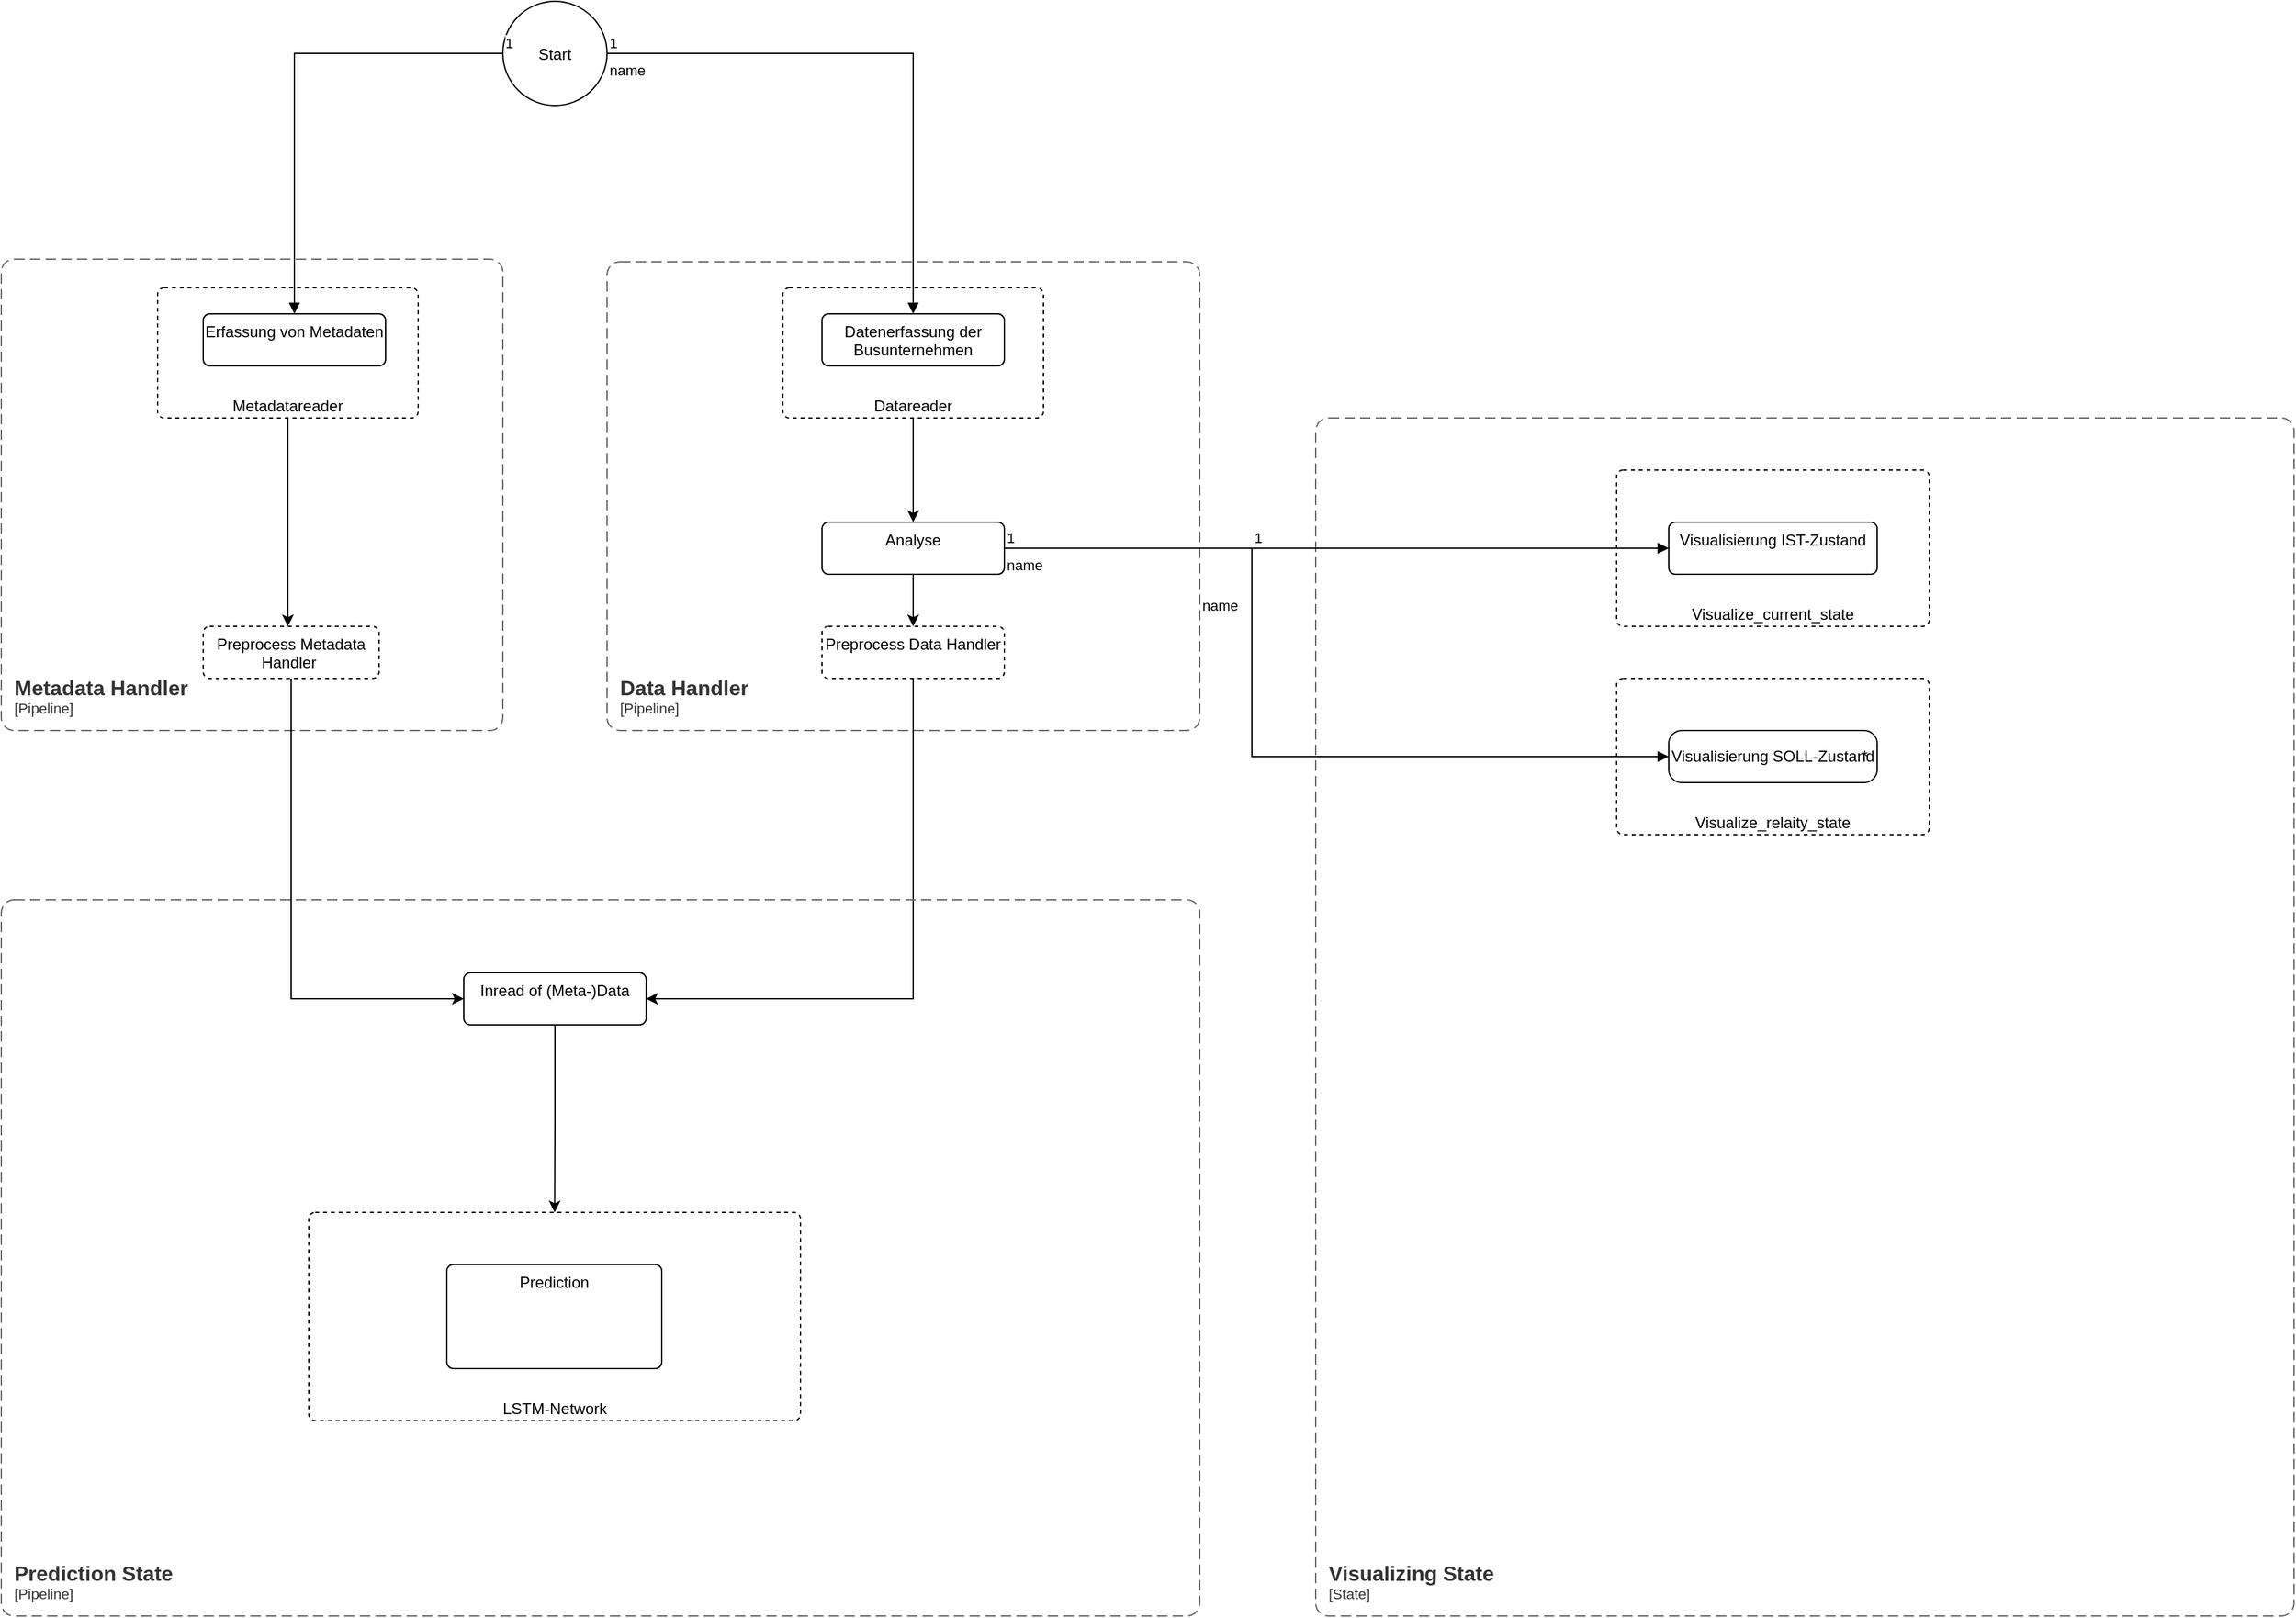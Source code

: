 <mxfile version="21.8.0" type="github">
  <diagram name="Page-1" id="e7e014a7-5840-1c2e-5031-d8a46d1fe8dd">
    <mxGraphModel dx="2625" dy="1335" grid="1" gridSize="10" guides="1" tooltips="1" connect="1" arrows="1" fold="1" page="1" pageScale="1" pageWidth="1169" pageHeight="826" background="none" math="0" shadow="0">
      <root>
        <mxCell id="0" />
        <mxCell id="1" parent="0" />
        <mxCell id="w7YyvavCYf3SFJFXQR49-44" value="Start" style="ellipse;" vertex="1" parent="1">
          <mxGeometry x="545" y="80" width="80" height="80" as="geometry" />
        </mxCell>
        <mxCell id="w7YyvavCYf3SFJFXQR49-45" value="Datenerfassung der Busunternehmen" style="html=1;align=center;verticalAlign=top;rounded=1;absoluteArcSize=1;arcSize=10;dashed=0;whiteSpace=wrap;" vertex="1" parent="1">
          <mxGeometry x="790" y="320" width="140" height="40" as="geometry" />
        </mxCell>
        <mxCell id="w7YyvavCYf3SFJFXQR49-46" value="Erfassung von Metadaten" style="html=1;align=center;verticalAlign=top;rounded=1;absoluteArcSize=1;arcSize=10;dashed=0;whiteSpace=wrap;" vertex="1" parent="1">
          <mxGeometry x="315" y="320" width="140" height="40" as="geometry" />
        </mxCell>
        <mxCell id="w7YyvavCYf3SFJFXQR49-67" value="" style="edgeStyle=orthogonalEdgeStyle;rounded=0;orthogonalLoop=1;jettySize=auto;html=1;" edge="1" parent="1" source="w7YyvavCYf3SFJFXQR49-48" target="w7YyvavCYf3SFJFXQR49-49">
          <mxGeometry relative="1" as="geometry" />
        </mxCell>
        <mxCell id="w7YyvavCYf3SFJFXQR49-75" value="" style="edgeStyle=orthogonalEdgeStyle;rounded=0;orthogonalLoop=1;jettySize=auto;html=1;" edge="1" parent="1" source="w7YyvavCYf3SFJFXQR49-47">
          <mxGeometry relative="1" as="geometry">
            <mxPoint x="380" y="560" as="targetPoint" />
          </mxGeometry>
        </mxCell>
        <mxCell id="w7YyvavCYf3SFJFXQR49-47" value="Metadatareader" style="html=1;align=center;verticalAlign=bottom;rounded=1;absoluteArcSize=1;arcSize=10;dashed=1;whiteSpace=wrap;fillColor=none;" vertex="1" parent="1">
          <mxGeometry x="280" y="300" width="200" height="100" as="geometry" />
        </mxCell>
        <mxCell id="w7YyvavCYf3SFJFXQR49-48" value="Datareader" style="html=1;align=center;verticalAlign=bottom;rounded=1;absoluteArcSize=1;arcSize=10;dashed=1;whiteSpace=wrap;fillColor=none;" vertex="1" parent="1">
          <mxGeometry x="760" y="300" width="200" height="100" as="geometry" />
        </mxCell>
        <mxCell id="w7YyvavCYf3SFJFXQR49-78" value="" style="edgeStyle=orthogonalEdgeStyle;rounded=0;orthogonalLoop=1;jettySize=auto;html=1;" edge="1" parent="1" source="w7YyvavCYf3SFJFXQR49-49" target="w7YyvavCYf3SFJFXQR49-50">
          <mxGeometry relative="1" as="geometry" />
        </mxCell>
        <mxCell id="w7YyvavCYf3SFJFXQR49-49" value="Analyse" style="html=1;align=center;verticalAlign=top;rounded=1;absoluteArcSize=1;arcSize=10;dashed=0;whiteSpace=wrap;" vertex="1" parent="1">
          <mxGeometry x="790" y="480" width="140" height="40" as="geometry" />
        </mxCell>
        <mxCell id="w7YyvavCYf3SFJFXQR49-82" value="" style="edgeStyle=orthogonalEdgeStyle;rounded=0;orthogonalLoop=1;jettySize=auto;html=1;entryX=1;entryY=0.5;entryDx=0;entryDy=0;" edge="1" parent="1" source="w7YyvavCYf3SFJFXQR49-50" target="w7YyvavCYf3SFJFXQR49-77">
          <mxGeometry relative="1" as="geometry">
            <mxPoint x="670" y="850" as="targetPoint" />
            <Array as="points">
              <mxPoint x="860" y="846" />
            </Array>
          </mxGeometry>
        </mxCell>
        <mxCell id="w7YyvavCYf3SFJFXQR49-50" value="Preprocess Data Handler" style="html=1;align=center;verticalAlign=top;rounded=1;absoluteArcSize=1;arcSize=10;dashed=1;whiteSpace=wrap;" vertex="1" parent="1">
          <mxGeometry x="790" y="560" width="140" height="40" as="geometry" />
        </mxCell>
        <object placeholders="1" c4Name="Data Handler" c4Type="" c4Application="Pipeline" label="&lt;font style=&quot;font-size: 16px&quot;&gt;&lt;b&gt;&lt;div style=&quot;text-align: left&quot;&gt;%c4Name%&lt;/div&gt;&lt;/b&gt;&lt;/font&gt;&lt;div style=&quot;text-align: left&quot;&gt;[%c4Application%]&lt;/div&gt;" id="w7YyvavCYf3SFJFXQR49-51">
          <mxCell style="rounded=1;fontSize=11;whiteSpace=wrap;html=1;dashed=1;arcSize=20;fillColor=none;strokeColor=#666666;fontColor=#333333;labelBackgroundColor=none;align=left;verticalAlign=bottom;labelBorderColor=none;spacingTop=0;spacing=10;dashPattern=8 4;metaEdit=1;rotatable=0;perimeter=rectanglePerimeter;noLabel=0;labelPadding=0;allowArrows=0;connectable=0;expand=0;recursiveResize=0;editable=1;pointerEvents=0;absoluteArcSize=1;points=[[0.25,0,0],[0.5,0,0],[0.75,0,0],[1,0.25,0],[1,0.5,0],[1,0.75,0],[0.75,1,0],[0.5,1,0],[0.25,1,0],[0,0.75,0],[0,0.5,0],[0,0.25,0]];" vertex="1" parent="1">
            <mxGeometry x="625" y="280" width="455" height="360" as="geometry" />
          </mxCell>
        </object>
        <object placeholders="1" c4Name="Metadata Handler" c4Type="ContainerScopeBoundary" c4Application="Pipeline" label="&lt;font style=&quot;font-size: 16px&quot;&gt;&lt;b&gt;&lt;div style=&quot;text-align: left&quot;&gt;%c4Name%&lt;/div&gt;&lt;/b&gt;&lt;/font&gt;&lt;div style=&quot;text-align: left&quot;&gt;[%c4Application%]&lt;/div&gt;" id="w7YyvavCYf3SFJFXQR49-52">
          <mxCell style="rounded=1;fontSize=11;whiteSpace=wrap;html=1;dashed=1;arcSize=20;fillColor=none;strokeColor=#666666;fontColor=#333333;labelBackgroundColor=none;align=left;verticalAlign=bottom;labelBorderColor=none;spacingTop=0;spacing=10;dashPattern=8 4;metaEdit=1;rotatable=0;perimeter=rectanglePerimeter;noLabel=0;labelPadding=0;allowArrows=0;connectable=0;expand=0;recursiveResize=0;editable=1;pointerEvents=0;absoluteArcSize=1;points=[[0.25,0,0],[0.5,0,0],[0.75,0,0],[1,0.25,0],[1,0.5,0],[1,0.75,0],[0.75,1,0],[0.5,1,0],[0.25,1,0],[0,0.75,0],[0,0.5,0],[0,0.25,0]];" vertex="1" parent="1">
            <mxGeometry x="160" y="278" width="385" height="362" as="geometry" />
          </mxCell>
        </object>
        <mxCell id="w7YyvavCYf3SFJFXQR49-53" value="" style="endArrow=block;endFill=1;html=1;edgeStyle=orthogonalEdgeStyle;align=left;verticalAlign=top;rounded=0;exitX=0;exitY=0.5;exitDx=0;exitDy=0;entryX=0.5;entryY=0;entryDx=0;entryDy=0;" edge="1" parent="1" source="w7YyvavCYf3SFJFXQR49-44" target="w7YyvavCYf3SFJFXQR49-46">
          <mxGeometry x="-1" relative="1" as="geometry">
            <mxPoint x="460" y="220" as="sourcePoint" />
            <mxPoint x="400" y="270" as="targetPoint" />
            <Array as="points">
              <mxPoint x="385" y="120" />
            </Array>
          </mxGeometry>
        </mxCell>
        <mxCell id="w7YyvavCYf3SFJFXQR49-54" value="1" style="edgeLabel;resizable=0;html=1;align=left;verticalAlign=bottom;" connectable="0" vertex="1" parent="w7YyvavCYf3SFJFXQR49-53">
          <mxGeometry x="-1" relative="1" as="geometry" />
        </mxCell>
        <mxCell id="w7YyvavCYf3SFJFXQR49-55" value="name" style="endArrow=block;endFill=1;html=1;edgeStyle=orthogonalEdgeStyle;align=left;verticalAlign=top;rounded=0;exitX=1;exitY=0.5;exitDx=0;exitDy=0;entryX=0.5;entryY=0;entryDx=0;entryDy=0;" edge="1" parent="1" source="w7YyvavCYf3SFJFXQR49-44" target="w7YyvavCYf3SFJFXQR49-45">
          <mxGeometry x="-1" relative="1" as="geometry">
            <mxPoint x="420" y="280" as="sourcePoint" />
            <mxPoint x="860" y="280" as="targetPoint" />
          </mxGeometry>
        </mxCell>
        <mxCell id="w7YyvavCYf3SFJFXQR49-56" value="1" style="edgeLabel;resizable=0;html=1;align=left;verticalAlign=bottom;" connectable="0" vertex="1" parent="w7YyvavCYf3SFJFXQR49-55">
          <mxGeometry x="-1" relative="1" as="geometry" />
        </mxCell>
        <object placeholders="1" c4Name="Visualizing State" c4Type="ContainerScopeBoundary" c4Application="State" label="&lt;font style=&quot;font-size: 16px&quot;&gt;&lt;b&gt;&lt;div style=&quot;text-align: left&quot;&gt;%c4Name%&lt;/div&gt;&lt;/b&gt;&lt;/font&gt;&lt;div style=&quot;text-align: left&quot;&gt;[%c4Application%]&lt;/div&gt;" id="w7YyvavCYf3SFJFXQR49-58">
          <mxCell style="rounded=1;fontSize=11;whiteSpace=wrap;html=1;dashed=1;arcSize=20;fillColor=none;strokeColor=#666666;fontColor=#333333;labelBackgroundColor=none;align=left;verticalAlign=bottom;labelBorderColor=none;spacingTop=0;spacing=10;dashPattern=8 4;metaEdit=1;rotatable=0;perimeter=rectanglePerimeter;noLabel=0;labelPadding=0;allowArrows=0;connectable=0;expand=0;recursiveResize=0;editable=1;pointerEvents=0;absoluteArcSize=1;points=[[0.25,0,0],[0.5,0,0],[0.75,0,0],[1,0.25,0],[1,0.5,0],[1,0.75,0],[0.75,1,0],[0.5,1,0],[0.25,1,0],[0,0.75,0],[0,0.5,0],[0,0.25,0]];" vertex="1" parent="1">
            <mxGeometry x="1169" y="400" width="751" height="920" as="geometry" />
          </mxCell>
        </object>
        <mxCell id="w7YyvavCYf3SFJFXQR49-59" value="name" style="endArrow=block;endFill=1;html=1;edgeStyle=orthogonalEdgeStyle;align=left;verticalAlign=top;rounded=0;exitX=1;exitY=0.5;exitDx=0;exitDy=0;" edge="1" parent="1" source="w7YyvavCYf3SFJFXQR49-49">
          <mxGeometry x="-1" relative="1" as="geometry">
            <mxPoint x="970" y="620" as="sourcePoint" />
            <mxPoint x="1440" y="500" as="targetPoint" />
          </mxGeometry>
        </mxCell>
        <mxCell id="w7YyvavCYf3SFJFXQR49-60" value="1" style="edgeLabel;resizable=0;html=1;align=left;verticalAlign=bottom;" connectable="0" vertex="1" parent="w7YyvavCYf3SFJFXQR49-59">
          <mxGeometry x="-1" relative="1" as="geometry" />
        </mxCell>
        <mxCell id="w7YyvavCYf3SFJFXQR49-66" style="edgeStyle=orthogonalEdgeStyle;rounded=0;orthogonalLoop=1;jettySize=auto;html=1;exitX=1;exitY=0.5;exitDx=0;exitDy=0;" edge="1" parent="1" source="w7YyvavCYf3SFJFXQR49-61">
          <mxGeometry relative="1" as="geometry">
            <mxPoint x="1580.263" y="500.105" as="targetPoint" />
          </mxGeometry>
        </mxCell>
        <mxCell id="w7YyvavCYf3SFJFXQR49-61" value="Visualisierung IST-Zustand" style="html=1;align=center;verticalAlign=top;rounded=1;absoluteArcSize=1;arcSize=10;dashed=0;whiteSpace=wrap;" vertex="1" parent="1">
          <mxGeometry x="1440" y="480" width="160" height="40" as="geometry" />
        </mxCell>
        <mxCell id="w7YyvavCYf3SFJFXQR49-62" value="name" style="endArrow=block;endFill=1;html=1;edgeStyle=orthogonalEdgeStyle;align=left;verticalAlign=top;rounded=0;" edge="1" parent="1">
          <mxGeometry x="-0.875" y="-40" relative="1" as="geometry">
            <mxPoint x="1120" y="500" as="sourcePoint" />
            <mxPoint x="1440" y="660" as="targetPoint" />
            <Array as="points">
              <mxPoint x="1120" y="660" />
              <mxPoint x="1440" y="660" />
            </Array>
            <mxPoint y="1" as="offset" />
          </mxGeometry>
        </mxCell>
        <mxCell id="w7YyvavCYf3SFJFXQR49-63" value="1" style="edgeLabel;resizable=0;html=1;align=left;verticalAlign=bottom;" connectable="0" vertex="1" parent="w7YyvavCYf3SFJFXQR49-62">
          <mxGeometry x="-1" relative="1" as="geometry" />
        </mxCell>
        <mxCell id="w7YyvavCYf3SFJFXQR49-68" value="Visualize_current_state" style="html=1;align=center;verticalAlign=bottom;rounded=1;absoluteArcSize=1;arcSize=10;dashed=1;whiteSpace=wrap;fillColor=none;" vertex="1" parent="1">
          <mxGeometry x="1400" y="440" width="240" height="120" as="geometry" />
        </mxCell>
        <mxCell id="w7YyvavCYf3SFJFXQR49-69" value="Visualize_relaity_state" style="html=1;align=center;verticalAlign=bottom;rounded=1;absoluteArcSize=1;arcSize=10;dashed=1;whiteSpace=wrap;fillColor=none;" vertex="1" parent="1">
          <mxGeometry x="1400" y="600" width="240" height="120" as="geometry" />
        </mxCell>
        <mxCell id="w7YyvavCYf3SFJFXQR49-64" value="Visualisierung SOLL-Zustand" style="html=1;dashed=0;rounded=1;absoluteArcSize=1;arcSize=20;verticalAlign=middle;align=center;whiteSpace=wrap;" vertex="1" parent="1">
          <mxGeometry x="1440" y="640" width="160" height="40" as="geometry" />
        </mxCell>
        <mxCell id="w7YyvavCYf3SFJFXQR49-65" value="*" style="text;resizeWidth=0;resizeHeight=0;points=[];part=1;verticalAlign=middle;align=center;html=1;" vertex="1" parent="w7YyvavCYf3SFJFXQR49-64">
          <mxGeometry x="1" y="0.5" width="20" height="20" relative="1" as="geometry">
            <mxPoint x="-20" y="-10" as="offset" />
          </mxGeometry>
        </mxCell>
        <mxCell id="w7YyvavCYf3SFJFXQR49-84" value="" style="edgeStyle=orthogonalEdgeStyle;rounded=0;orthogonalLoop=1;jettySize=auto;html=1;entryX=0;entryY=0.5;entryDx=0;entryDy=0;" edge="1" parent="1" source="w7YyvavCYf3SFJFXQR49-70" target="w7YyvavCYf3SFJFXQR49-77">
          <mxGeometry relative="1" as="geometry">
            <mxPoint x="480" y="850" as="targetPoint" />
            <Array as="points">
              <mxPoint x="382" y="846" />
            </Array>
          </mxGeometry>
        </mxCell>
        <mxCell id="w7YyvavCYf3SFJFXQR49-70" value="Preprocess Metadata Handler&amp;nbsp;" style="html=1;align=center;verticalAlign=top;rounded=1;absoluteArcSize=1;arcSize=10;dashed=1;whiteSpace=wrap;" vertex="1" parent="1">
          <mxGeometry x="315" y="560" width="135" height="40" as="geometry" />
        </mxCell>
        <object placeholders="1" c4Name="Prediction State" c4Type="ContainerScopeBoundary" c4Application="Pipeline" label="&lt;font style=&quot;font-size: 16px&quot;&gt;&lt;b&gt;&lt;div style=&quot;text-align: left&quot;&gt;%c4Name%&lt;/div&gt;&lt;/b&gt;&lt;/font&gt;&lt;div style=&quot;text-align: left&quot;&gt;[%c4Application%]&lt;/div&gt;" id="w7YyvavCYf3SFJFXQR49-76">
          <mxCell style="rounded=1;fontSize=11;whiteSpace=wrap;html=1;dashed=1;arcSize=20;fillColor=none;strokeColor=#666666;fontColor=#333333;labelBackgroundColor=none;align=left;verticalAlign=bottom;labelBorderColor=none;spacingTop=0;spacing=10;dashPattern=8 4;metaEdit=1;rotatable=0;perimeter=rectanglePerimeter;noLabel=0;labelPadding=0;allowArrows=0;connectable=0;expand=0;recursiveResize=0;editable=1;pointerEvents=0;absoluteArcSize=1;points=[[0.25,0,0],[0.5,0,0],[0.75,0,0],[1,0.25,0],[1,0.5,0],[1,0.75,0],[0.75,1,0],[0.5,1,0],[0.25,1,0],[0,0.75,0],[0,0.5,0],[0,0.25,0]];" vertex="1" parent="1">
            <mxGeometry x="160" y="770" width="920" height="550" as="geometry" />
          </mxCell>
        </object>
        <mxCell id="w7YyvavCYf3SFJFXQR49-85" value="LSTM-Network" style="html=1;align=center;verticalAlign=bottom;rounded=1;absoluteArcSize=1;arcSize=10;dashed=1;whiteSpace=wrap;fillColor=none;" vertex="1" parent="1">
          <mxGeometry x="396" y="1010" width="377.5" height="160" as="geometry" />
        </mxCell>
        <mxCell id="w7YyvavCYf3SFJFXQR49-87" value="" style="edgeStyle=orthogonalEdgeStyle;rounded=0;orthogonalLoop=1;jettySize=auto;html=1;" edge="1" parent="1" source="w7YyvavCYf3SFJFXQR49-77" target="w7YyvavCYf3SFJFXQR49-85">
          <mxGeometry relative="1" as="geometry" />
        </mxCell>
        <mxCell id="w7YyvavCYf3SFJFXQR49-77" value="Inread of (Meta-)Data" style="html=1;align=center;verticalAlign=top;rounded=1;absoluteArcSize=1;arcSize=10;dashed=0;whiteSpace=wrap;" vertex="1" parent="1">
          <mxGeometry x="515" y="826" width="140" height="40" as="geometry" />
        </mxCell>
        <mxCell id="w7YyvavCYf3SFJFXQR49-86" value="Prediction" style="html=1;align=center;verticalAlign=top;rounded=1;absoluteArcSize=1;arcSize=10;dashed=0;whiteSpace=wrap;" vertex="1" parent="1">
          <mxGeometry x="502" y="1050" width="165" height="80" as="geometry" />
        </mxCell>
      </root>
    </mxGraphModel>
  </diagram>
</mxfile>
